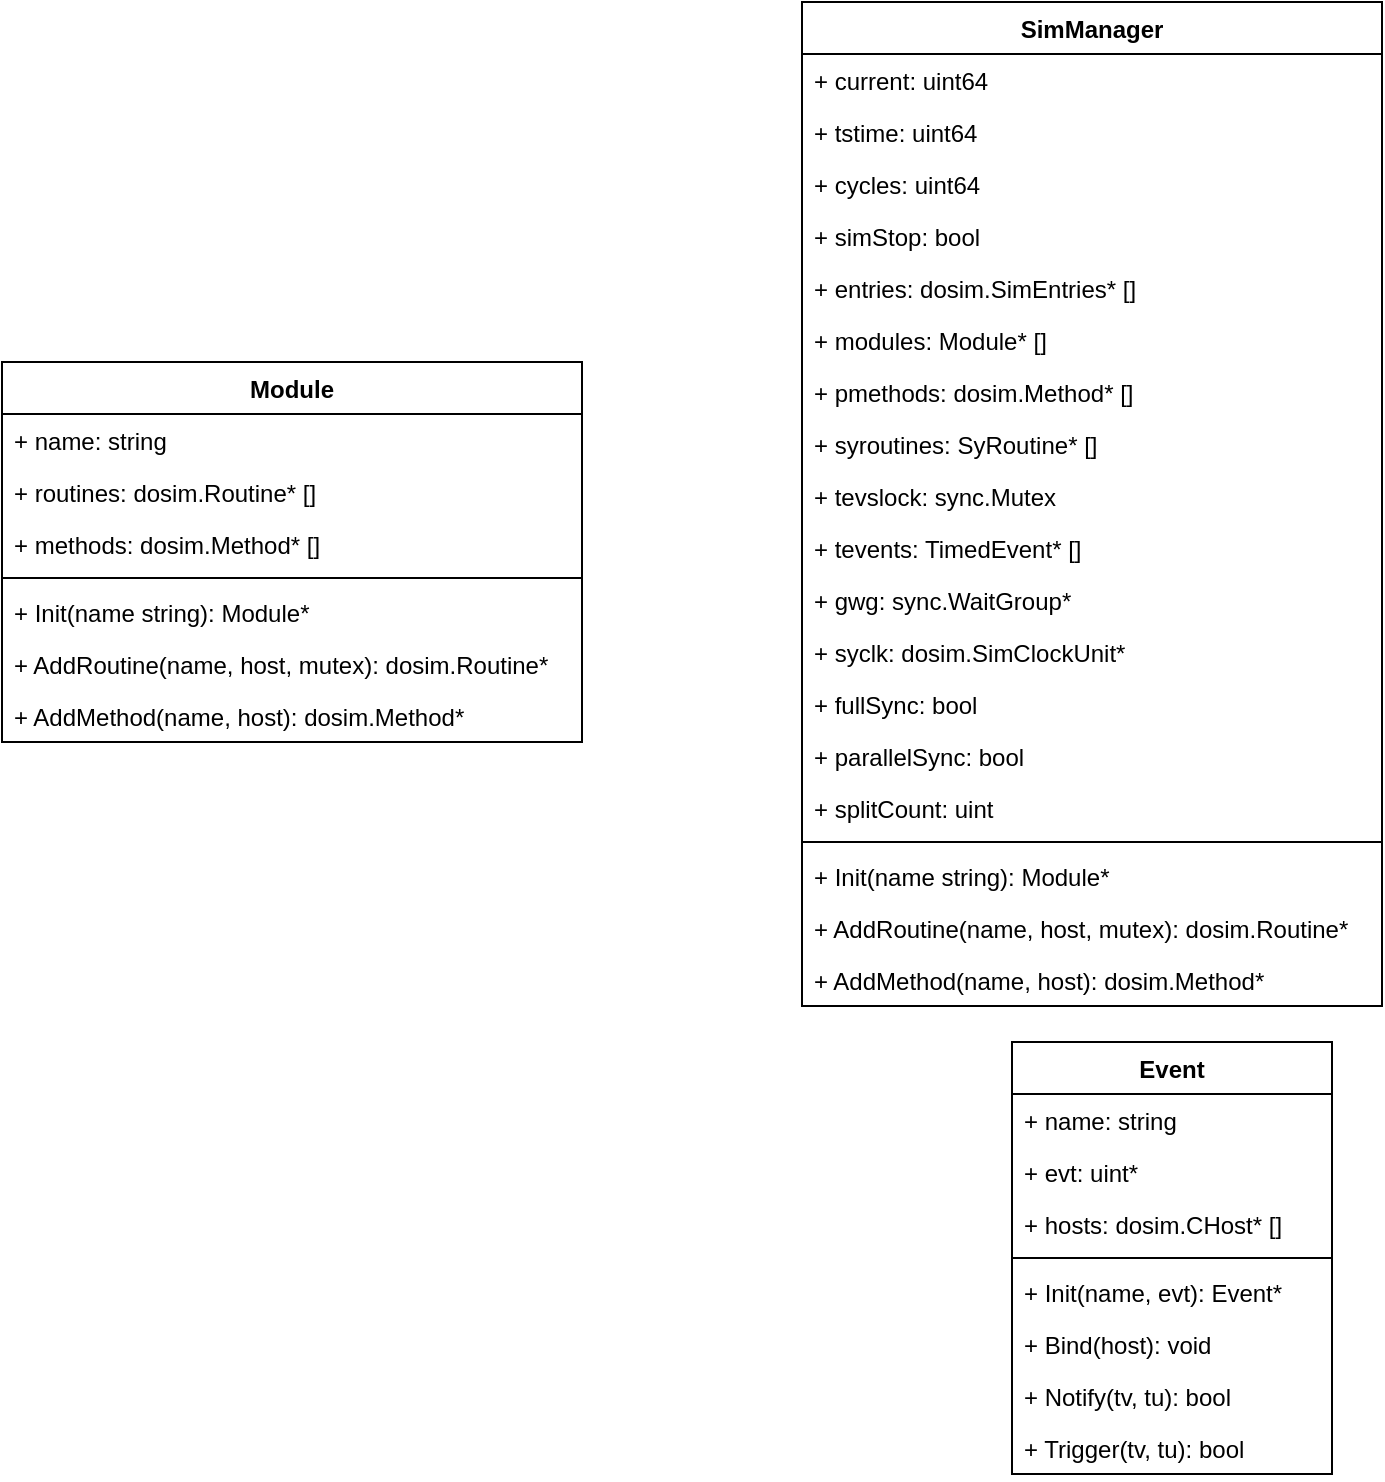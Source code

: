 <mxfile version="14.9.6" type="github">
  <diagram id="cXFaiR-M7mMCjgpAkLDr" name="第 1 页">
    <mxGraphModel dx="1422" dy="762" grid="1" gridSize="10" guides="1" tooltips="1" connect="1" arrows="1" fold="1" page="1" pageScale="1" pageWidth="1169" pageHeight="827" math="0" shadow="0">
      <root>
        <mxCell id="0" />
        <mxCell id="1" parent="0" />
        <mxCell id="p9OSbixDrH1Z1NHIFBw4-9" value="Module" style="swimlane;fontStyle=1;align=center;verticalAlign=top;childLayout=stackLayout;horizontal=1;startSize=26;horizontalStack=0;resizeParent=1;resizeParentMax=0;resizeLast=0;collapsible=1;marginBottom=0;" vertex="1" parent="1">
          <mxGeometry x="80" y="220" width="290" height="190" as="geometry" />
        </mxCell>
        <mxCell id="p9OSbixDrH1Z1NHIFBw4-13" value="+ name: string" style="text;strokeColor=none;fillColor=none;align=left;verticalAlign=top;spacingLeft=4;spacingRight=4;overflow=hidden;rotatable=0;points=[[0,0.5],[1,0.5]];portConstraint=eastwest;" vertex="1" parent="p9OSbixDrH1Z1NHIFBw4-9">
          <mxGeometry y="26" width="290" height="26" as="geometry" />
        </mxCell>
        <mxCell id="p9OSbixDrH1Z1NHIFBw4-10" value="+ routines: dosim.Routine* []" style="text;strokeColor=none;fillColor=none;align=left;verticalAlign=top;spacingLeft=4;spacingRight=4;overflow=hidden;rotatable=0;points=[[0,0.5],[1,0.5]];portConstraint=eastwest;" vertex="1" parent="p9OSbixDrH1Z1NHIFBw4-9">
          <mxGeometry y="52" width="290" height="26" as="geometry" />
        </mxCell>
        <mxCell id="p9OSbixDrH1Z1NHIFBw4-14" value="+ methods: dosim.Method* []" style="text;strokeColor=none;fillColor=none;align=left;verticalAlign=top;spacingLeft=4;spacingRight=4;overflow=hidden;rotatable=0;points=[[0,0.5],[1,0.5]];portConstraint=eastwest;" vertex="1" parent="p9OSbixDrH1Z1NHIFBw4-9">
          <mxGeometry y="78" width="290" height="26" as="geometry" />
        </mxCell>
        <mxCell id="p9OSbixDrH1Z1NHIFBw4-11" value="" style="line;strokeWidth=1;fillColor=none;align=left;verticalAlign=middle;spacingTop=-1;spacingLeft=3;spacingRight=3;rotatable=0;labelPosition=right;points=[];portConstraint=eastwest;" vertex="1" parent="p9OSbixDrH1Z1NHIFBw4-9">
          <mxGeometry y="104" width="290" height="8" as="geometry" />
        </mxCell>
        <mxCell id="p9OSbixDrH1Z1NHIFBw4-12" value="+ Init(name string): Module*" style="text;strokeColor=none;fillColor=none;align=left;verticalAlign=top;spacingLeft=4;spacingRight=4;overflow=hidden;rotatable=0;points=[[0,0.5],[1,0.5]];portConstraint=eastwest;" vertex="1" parent="p9OSbixDrH1Z1NHIFBw4-9">
          <mxGeometry y="112" width="290" height="26" as="geometry" />
        </mxCell>
        <mxCell id="p9OSbixDrH1Z1NHIFBw4-15" value="+ AddRoutine(name, host, mutex): dosim.Routine*" style="text;strokeColor=none;fillColor=none;align=left;verticalAlign=top;spacingLeft=4;spacingRight=4;overflow=hidden;rotatable=0;points=[[0,0.5],[1,0.5]];portConstraint=eastwest;" vertex="1" parent="p9OSbixDrH1Z1NHIFBw4-9">
          <mxGeometry y="138" width="290" height="26" as="geometry" />
        </mxCell>
        <mxCell id="p9OSbixDrH1Z1NHIFBw4-16" value="+ AddMethod(name, host): dosim.Method*" style="text;strokeColor=none;fillColor=none;align=left;verticalAlign=top;spacingLeft=4;spacingRight=4;overflow=hidden;rotatable=0;points=[[0,0.5],[1,0.5]];portConstraint=eastwest;" vertex="1" parent="p9OSbixDrH1Z1NHIFBw4-9">
          <mxGeometry y="164" width="290" height="26" as="geometry" />
        </mxCell>
        <mxCell id="p9OSbixDrH1Z1NHIFBw4-17" value="Event" style="swimlane;fontStyle=1;align=center;verticalAlign=top;childLayout=stackLayout;horizontal=1;startSize=26;horizontalStack=0;resizeParent=1;resizeParentMax=0;resizeLast=0;collapsible=1;marginBottom=0;" vertex="1" parent="1">
          <mxGeometry x="585" y="560" width="160" height="216" as="geometry" />
        </mxCell>
        <mxCell id="p9OSbixDrH1Z1NHIFBw4-21" value="+ name: string" style="text;strokeColor=none;fillColor=none;align=left;verticalAlign=top;spacingLeft=4;spacingRight=4;overflow=hidden;rotatable=0;points=[[0,0.5],[1,0.5]];portConstraint=eastwest;" vertex="1" parent="p9OSbixDrH1Z1NHIFBw4-17">
          <mxGeometry y="26" width="160" height="26" as="geometry" />
        </mxCell>
        <mxCell id="p9OSbixDrH1Z1NHIFBw4-22" value="+ evt: uint*" style="text;strokeColor=none;fillColor=none;align=left;verticalAlign=top;spacingLeft=4;spacingRight=4;overflow=hidden;rotatable=0;points=[[0,0.5],[1,0.5]];portConstraint=eastwest;" vertex="1" parent="p9OSbixDrH1Z1NHIFBw4-17">
          <mxGeometry y="52" width="160" height="26" as="geometry" />
        </mxCell>
        <mxCell id="p9OSbixDrH1Z1NHIFBw4-18" value="+ hosts: dosim.CHost* []" style="text;strokeColor=none;fillColor=none;align=left;verticalAlign=top;spacingLeft=4;spacingRight=4;overflow=hidden;rotatable=0;points=[[0,0.5],[1,0.5]];portConstraint=eastwest;" vertex="1" parent="p9OSbixDrH1Z1NHIFBw4-17">
          <mxGeometry y="78" width="160" height="26" as="geometry" />
        </mxCell>
        <mxCell id="p9OSbixDrH1Z1NHIFBw4-19" value="" style="line;strokeWidth=1;fillColor=none;align=left;verticalAlign=middle;spacingTop=-1;spacingLeft=3;spacingRight=3;rotatable=0;labelPosition=right;points=[];portConstraint=eastwest;" vertex="1" parent="p9OSbixDrH1Z1NHIFBw4-17">
          <mxGeometry y="104" width="160" height="8" as="geometry" />
        </mxCell>
        <mxCell id="p9OSbixDrH1Z1NHIFBw4-20" value="+ Init(name, evt): Event*" style="text;strokeColor=none;fillColor=none;align=left;verticalAlign=top;spacingLeft=4;spacingRight=4;overflow=hidden;rotatable=0;points=[[0,0.5],[1,0.5]];portConstraint=eastwest;" vertex="1" parent="p9OSbixDrH1Z1NHIFBw4-17">
          <mxGeometry y="112" width="160" height="26" as="geometry" />
        </mxCell>
        <mxCell id="p9OSbixDrH1Z1NHIFBw4-25" value="+ Bind(host): void" style="text;strokeColor=none;fillColor=none;align=left;verticalAlign=top;spacingLeft=4;spacingRight=4;overflow=hidden;rotatable=0;points=[[0,0.5],[1,0.5]];portConstraint=eastwest;" vertex="1" parent="p9OSbixDrH1Z1NHIFBw4-17">
          <mxGeometry y="138" width="160" height="26" as="geometry" />
        </mxCell>
        <mxCell id="p9OSbixDrH1Z1NHIFBw4-24" value="+ Notify(tv, tu): bool" style="text;strokeColor=none;fillColor=none;align=left;verticalAlign=top;spacingLeft=4;spacingRight=4;overflow=hidden;rotatable=0;points=[[0,0.5],[1,0.5]];portConstraint=eastwest;" vertex="1" parent="p9OSbixDrH1Z1NHIFBw4-17">
          <mxGeometry y="164" width="160" height="26" as="geometry" />
        </mxCell>
        <mxCell id="p9OSbixDrH1Z1NHIFBw4-23" value="+ Trigger(tv, tu): bool" style="text;strokeColor=none;fillColor=none;align=left;verticalAlign=top;spacingLeft=4;spacingRight=4;overflow=hidden;rotatable=0;points=[[0,0.5],[1,0.5]];portConstraint=eastwest;" vertex="1" parent="p9OSbixDrH1Z1NHIFBw4-17">
          <mxGeometry y="190" width="160" height="26" as="geometry" />
        </mxCell>
        <mxCell id="p9OSbixDrH1Z1NHIFBw4-26" value="SimManager" style="swimlane;fontStyle=1;align=center;verticalAlign=top;childLayout=stackLayout;horizontal=1;startSize=26;horizontalStack=0;resizeParent=1;resizeParentMax=0;resizeLast=0;collapsible=1;marginBottom=0;" vertex="1" parent="1">
          <mxGeometry x="480" y="40" width="290" height="502" as="geometry" />
        </mxCell>
        <mxCell id="p9OSbixDrH1Z1NHIFBw4-27" value="+ current: uint64" style="text;strokeColor=none;fillColor=none;align=left;verticalAlign=top;spacingLeft=4;spacingRight=4;overflow=hidden;rotatable=0;points=[[0,0.5],[1,0.5]];portConstraint=eastwest;" vertex="1" parent="p9OSbixDrH1Z1NHIFBw4-26">
          <mxGeometry y="26" width="290" height="26" as="geometry" />
        </mxCell>
        <mxCell id="p9OSbixDrH1Z1NHIFBw4-34" value="+ tstime: uint64" style="text;strokeColor=none;fillColor=none;align=left;verticalAlign=top;spacingLeft=4;spacingRight=4;overflow=hidden;rotatable=0;points=[[0,0.5],[1,0.5]];portConstraint=eastwest;" vertex="1" parent="p9OSbixDrH1Z1NHIFBw4-26">
          <mxGeometry y="52" width="290" height="26" as="geometry" />
        </mxCell>
        <mxCell id="p9OSbixDrH1Z1NHIFBw4-28" value="+ cycles: uint64" style="text;strokeColor=none;fillColor=none;align=left;verticalAlign=top;spacingLeft=4;spacingRight=4;overflow=hidden;rotatable=0;points=[[0,0.5],[1,0.5]];portConstraint=eastwest;" vertex="1" parent="p9OSbixDrH1Z1NHIFBw4-26">
          <mxGeometry y="78" width="290" height="26" as="geometry" />
        </mxCell>
        <mxCell id="p9OSbixDrH1Z1NHIFBw4-35" value="+ simStop: bool" style="text;strokeColor=none;fillColor=none;align=left;verticalAlign=top;spacingLeft=4;spacingRight=4;overflow=hidden;rotatable=0;points=[[0,0.5],[1,0.5]];portConstraint=eastwest;" vertex="1" parent="p9OSbixDrH1Z1NHIFBw4-26">
          <mxGeometry y="104" width="290" height="26" as="geometry" />
        </mxCell>
        <mxCell id="p9OSbixDrH1Z1NHIFBw4-36" value="+ entries: dosim.SimEntries* []" style="text;strokeColor=none;fillColor=none;align=left;verticalAlign=top;spacingLeft=4;spacingRight=4;overflow=hidden;rotatable=0;points=[[0,0.5],[1,0.5]];portConstraint=eastwest;" vertex="1" parent="p9OSbixDrH1Z1NHIFBw4-26">
          <mxGeometry y="130" width="290" height="26" as="geometry" />
        </mxCell>
        <mxCell id="p9OSbixDrH1Z1NHIFBw4-37" value="+ modules: Module* []" style="text;strokeColor=none;fillColor=none;align=left;verticalAlign=top;spacingLeft=4;spacingRight=4;overflow=hidden;rotatable=0;points=[[0,0.5],[1,0.5]];portConstraint=eastwest;" vertex="1" parent="p9OSbixDrH1Z1NHIFBw4-26">
          <mxGeometry y="156" width="290" height="26" as="geometry" />
        </mxCell>
        <mxCell id="p9OSbixDrH1Z1NHIFBw4-38" value="+ pmethods: dosim.Method* []" style="text;strokeColor=none;fillColor=none;align=left;verticalAlign=top;spacingLeft=4;spacingRight=4;overflow=hidden;rotatable=0;points=[[0,0.5],[1,0.5]];portConstraint=eastwest;" vertex="1" parent="p9OSbixDrH1Z1NHIFBw4-26">
          <mxGeometry y="182" width="290" height="26" as="geometry" />
        </mxCell>
        <mxCell id="p9OSbixDrH1Z1NHIFBw4-29" value="+ syroutines: SyRoutine* []" style="text;strokeColor=none;fillColor=none;align=left;verticalAlign=top;spacingLeft=4;spacingRight=4;overflow=hidden;rotatable=0;points=[[0,0.5],[1,0.5]];portConstraint=eastwest;" vertex="1" parent="p9OSbixDrH1Z1NHIFBw4-26">
          <mxGeometry y="208" width="290" height="26" as="geometry" />
        </mxCell>
        <mxCell id="p9OSbixDrH1Z1NHIFBw4-40" value="+ tevslock: sync.Mutex" style="text;strokeColor=none;fillColor=none;align=left;verticalAlign=top;spacingLeft=4;spacingRight=4;overflow=hidden;rotatable=0;points=[[0,0.5],[1,0.5]];portConstraint=eastwest;" vertex="1" parent="p9OSbixDrH1Z1NHIFBw4-26">
          <mxGeometry y="234" width="290" height="26" as="geometry" />
        </mxCell>
        <mxCell id="p9OSbixDrH1Z1NHIFBw4-41" value="+ tevents: TimedEvent* []" style="text;strokeColor=none;fillColor=none;align=left;verticalAlign=top;spacingLeft=4;spacingRight=4;overflow=hidden;rotatable=0;points=[[0,0.5],[1,0.5]];portConstraint=eastwest;" vertex="1" parent="p9OSbixDrH1Z1NHIFBw4-26">
          <mxGeometry y="260" width="290" height="26" as="geometry" />
        </mxCell>
        <mxCell id="p9OSbixDrH1Z1NHIFBw4-39" value="+ gwg: sync.WaitGroup*" style="text;strokeColor=none;fillColor=none;align=left;verticalAlign=top;spacingLeft=4;spacingRight=4;overflow=hidden;rotatable=0;points=[[0,0.5],[1,0.5]];portConstraint=eastwest;" vertex="1" parent="p9OSbixDrH1Z1NHIFBw4-26">
          <mxGeometry y="286" width="290" height="26" as="geometry" />
        </mxCell>
        <mxCell id="p9OSbixDrH1Z1NHIFBw4-42" value="+ syclk: dosim.SimClockUnit*" style="text;strokeColor=none;fillColor=none;align=left;verticalAlign=top;spacingLeft=4;spacingRight=4;overflow=hidden;rotatable=0;points=[[0,0.5],[1,0.5]];portConstraint=eastwest;" vertex="1" parent="p9OSbixDrH1Z1NHIFBw4-26">
          <mxGeometry y="312" width="290" height="26" as="geometry" />
        </mxCell>
        <mxCell id="p9OSbixDrH1Z1NHIFBw4-43" value="+ fullSync: bool" style="text;strokeColor=none;fillColor=none;align=left;verticalAlign=top;spacingLeft=4;spacingRight=4;overflow=hidden;rotatable=0;points=[[0,0.5],[1,0.5]];portConstraint=eastwest;" vertex="1" parent="p9OSbixDrH1Z1NHIFBw4-26">
          <mxGeometry y="338" width="290" height="26" as="geometry" />
        </mxCell>
        <mxCell id="p9OSbixDrH1Z1NHIFBw4-45" value="+ parallelSync: bool" style="text;strokeColor=none;fillColor=none;align=left;verticalAlign=top;spacingLeft=4;spacingRight=4;overflow=hidden;rotatable=0;points=[[0,0.5],[1,0.5]];portConstraint=eastwest;" vertex="1" parent="p9OSbixDrH1Z1NHIFBw4-26">
          <mxGeometry y="364" width="290" height="26" as="geometry" />
        </mxCell>
        <mxCell id="p9OSbixDrH1Z1NHIFBw4-44" value="+ splitCount: uint" style="text;strokeColor=none;fillColor=none;align=left;verticalAlign=top;spacingLeft=4;spacingRight=4;overflow=hidden;rotatable=0;points=[[0,0.5],[1,0.5]];portConstraint=eastwest;" vertex="1" parent="p9OSbixDrH1Z1NHIFBw4-26">
          <mxGeometry y="390" width="290" height="26" as="geometry" />
        </mxCell>
        <mxCell id="p9OSbixDrH1Z1NHIFBw4-30" value="" style="line;strokeWidth=1;fillColor=none;align=left;verticalAlign=middle;spacingTop=-1;spacingLeft=3;spacingRight=3;rotatable=0;labelPosition=right;points=[];portConstraint=eastwest;" vertex="1" parent="p9OSbixDrH1Z1NHIFBw4-26">
          <mxGeometry y="416" width="290" height="8" as="geometry" />
        </mxCell>
        <mxCell id="p9OSbixDrH1Z1NHIFBw4-31" value="+ Init(name string): Module*" style="text;strokeColor=none;fillColor=none;align=left;verticalAlign=top;spacingLeft=4;spacingRight=4;overflow=hidden;rotatable=0;points=[[0,0.5],[1,0.5]];portConstraint=eastwest;" vertex="1" parent="p9OSbixDrH1Z1NHIFBw4-26">
          <mxGeometry y="424" width="290" height="26" as="geometry" />
        </mxCell>
        <mxCell id="p9OSbixDrH1Z1NHIFBw4-32" value="+ AddRoutine(name, host, mutex): dosim.Routine*" style="text;strokeColor=none;fillColor=none;align=left;verticalAlign=top;spacingLeft=4;spacingRight=4;overflow=hidden;rotatable=0;points=[[0,0.5],[1,0.5]];portConstraint=eastwest;" vertex="1" parent="p9OSbixDrH1Z1NHIFBw4-26">
          <mxGeometry y="450" width="290" height="26" as="geometry" />
        </mxCell>
        <mxCell id="p9OSbixDrH1Z1NHIFBw4-33" value="+ AddMethod(name, host): dosim.Method*" style="text;strokeColor=none;fillColor=none;align=left;verticalAlign=top;spacingLeft=4;spacingRight=4;overflow=hidden;rotatable=0;points=[[0,0.5],[1,0.5]];portConstraint=eastwest;" vertex="1" parent="p9OSbixDrH1Z1NHIFBw4-26">
          <mxGeometry y="476" width="290" height="26" as="geometry" />
        </mxCell>
      </root>
    </mxGraphModel>
  </diagram>
</mxfile>
